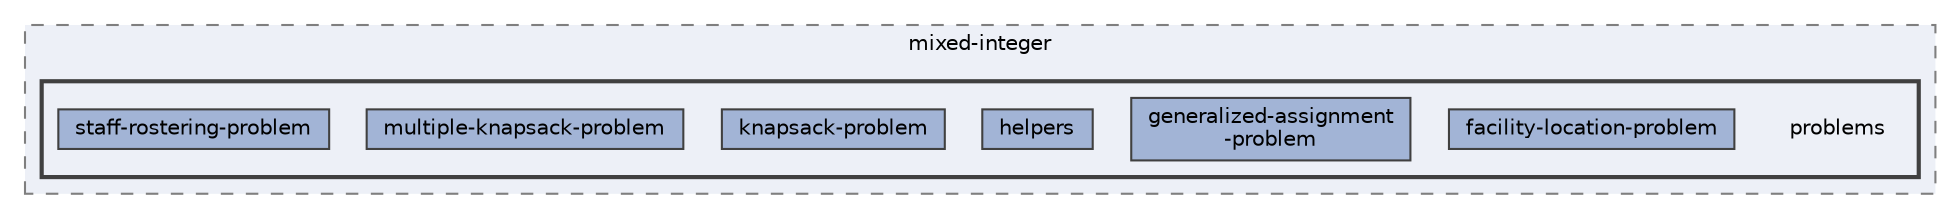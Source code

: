 digraph "/home/runner/work/idol/idol/lib/include/idol/mixed-integer/problems"
{
 // LATEX_PDF_SIZE
  bgcolor="transparent";
  edge [fontname=Helvetica,fontsize=10,labelfontname=Helvetica,labelfontsize=10];
  node [fontname=Helvetica,fontsize=10,shape=box,height=0.2,width=0.4];
  compound=true
  subgraph clusterdir_4482282f8839bf6b35b22dc1c43d38a3 {
    graph [ bgcolor="#edf0f7", pencolor="grey50", label="mixed-integer", fontname=Helvetica,fontsize=10 style="filled,dashed", URL="dir_4482282f8839bf6b35b22dc1c43d38a3.html",tooltip=""]
  subgraph clusterdir_0ca495717d4fd2bc76df5a3a6c9ca296 {
    graph [ bgcolor="#edf0f7", pencolor="grey25", label="", fontname=Helvetica,fontsize=10 style="filled,bold", URL="dir_0ca495717d4fd2bc76df5a3a6c9ca296.html",tooltip=""]
    dir_0ca495717d4fd2bc76df5a3a6c9ca296 [shape=plaintext, label="problems"];
  dir_1a643c65dd71a4139db69661e1cc7a85 [label="facility-location-problem", fillcolor="#a2b4d6", color="grey25", style="filled", URL="dir_1a643c65dd71a4139db69661e1cc7a85.html",tooltip=""];
  dir_f4968a0b8a553a0fbff18e30936f4cd0 [label="generalized-assignment\l-problem", fillcolor="#a2b4d6", color="grey25", style="filled", URL="dir_f4968a0b8a553a0fbff18e30936f4cd0.html",tooltip=""];
  dir_adfa9b24b8cd6b38bd6e4e971f5a371e [label="helpers", fillcolor="#a2b4d6", color="grey25", style="filled", URL="dir_adfa9b24b8cd6b38bd6e4e971f5a371e.html",tooltip=""];
  dir_5f803f0e0f6fecfdf15545e04e0f0df4 [label="knapsack-problem", fillcolor="#a2b4d6", color="grey25", style="filled", URL="dir_5f803f0e0f6fecfdf15545e04e0f0df4.html",tooltip=""];
  dir_d975ecf290be51c0f942d09d8c4dd7ad [label="multiple-knapsack-problem", fillcolor="#a2b4d6", color="grey25", style="filled", URL="dir_d975ecf290be51c0f942d09d8c4dd7ad.html",tooltip=""];
  dir_b3ff832c8fcbec7b732bbad8c72a17bf [label="staff-rostering-problem", fillcolor="#a2b4d6", color="grey25", style="filled", URL="dir_b3ff832c8fcbec7b732bbad8c72a17bf.html",tooltip=""];
  }
  }
}
